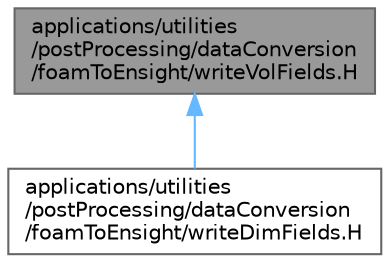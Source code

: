 digraph "applications/utilities/postProcessing/dataConversion/foamToEnsight/writeVolFields.H"
{
 // LATEX_PDF_SIZE
  bgcolor="transparent";
  edge [fontname=Helvetica,fontsize=10,labelfontname=Helvetica,labelfontsize=10];
  node [fontname=Helvetica,fontsize=10,shape=box,height=0.2,width=0.4];
  Node1 [id="Node000001",label="applications/utilities\l/postProcessing/dataConversion\l/foamToEnsight/writeVolFields.H",height=0.2,width=0.4,color="gray40", fillcolor="grey60", style="filled", fontcolor="black",tooltip=" "];
  Node1 -> Node2 [id="edge1_Node000001_Node000002",dir="back",color="steelblue1",style="solid",tooltip=" "];
  Node2 [id="Node000002",label="applications/utilities\l/postProcessing/dataConversion\l/foamToEnsight/writeDimFields.H",height=0.2,width=0.4,color="grey40", fillcolor="white", style="filled",URL="$foamToEnsight_2writeDimFields_8H.html",tooltip=" "];
}
